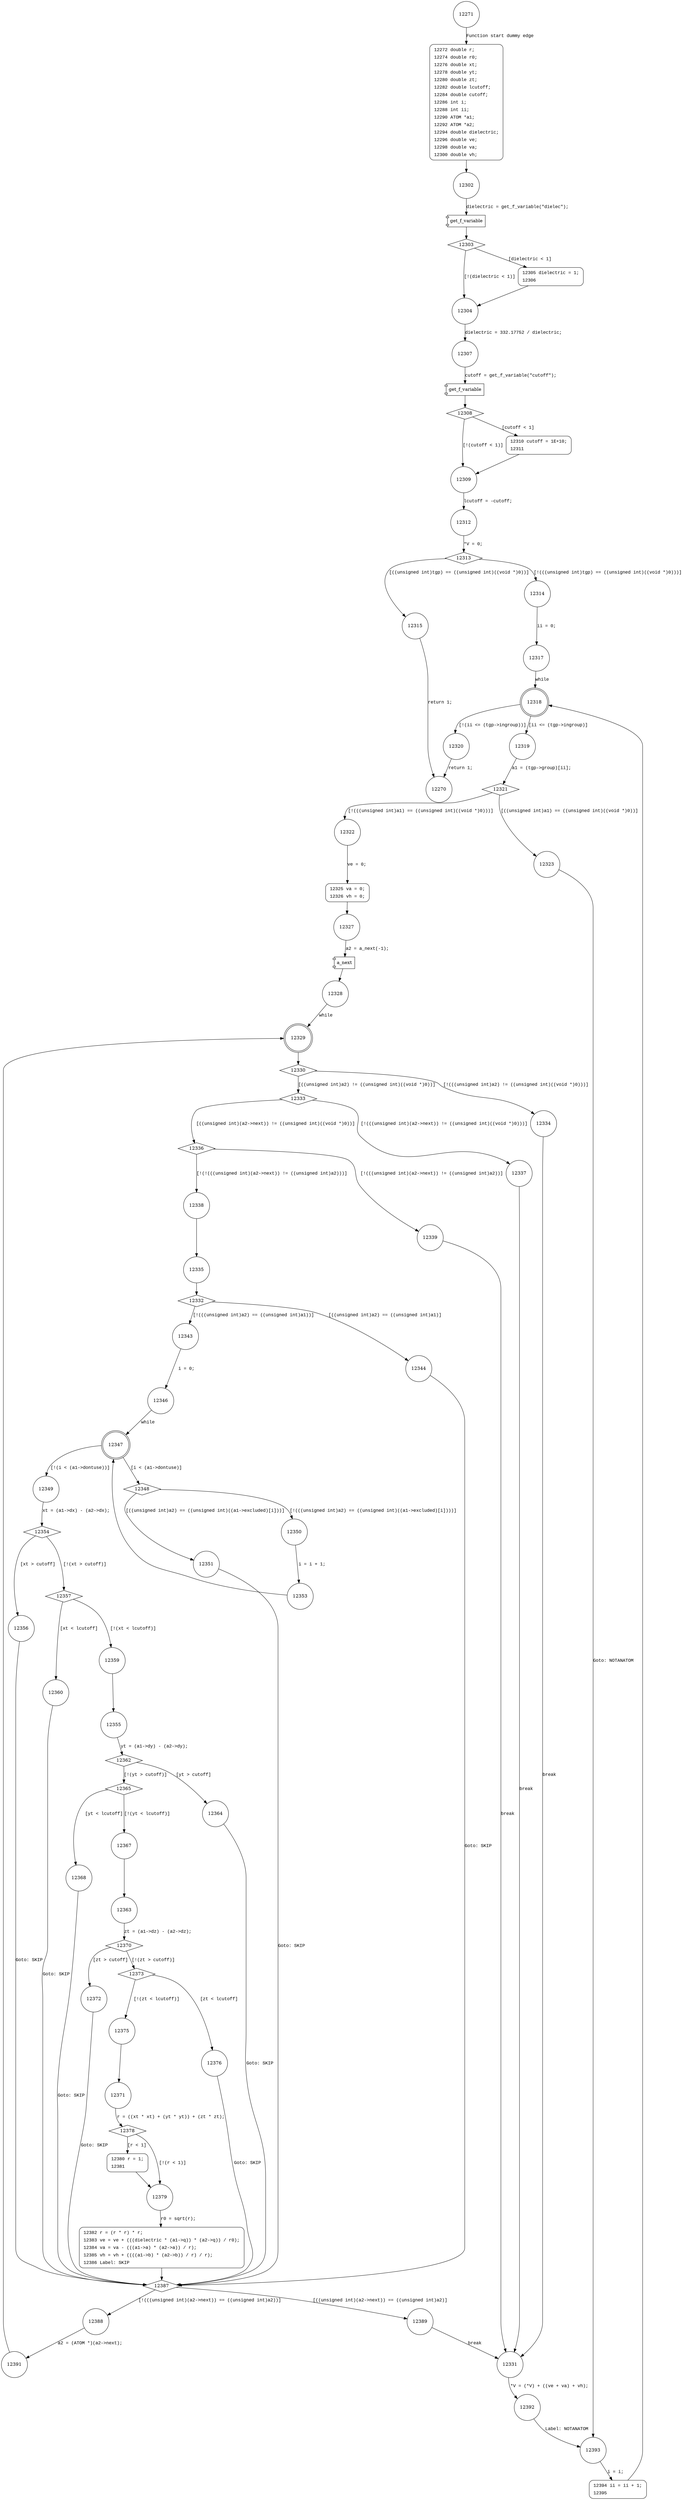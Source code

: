 digraph tg_nonbon {
12271 [shape="circle"]
12272 [shape="circle"]
12302 [shape="circle"]
12303 [shape="diamond"]
12304 [shape="circle"]
12305 [shape="circle"]
12307 [shape="circle"]
12308 [shape="diamond"]
12309 [shape="circle"]
12310 [shape="circle"]
12312 [shape="circle"]
12313 [shape="diamond"]
12314 [shape="circle"]
12315 [shape="circle"]
12317 [shape="circle"]
12318 [shape="doublecircle"]
12320 [shape="circle"]
12319 [shape="circle"]
12321 [shape="diamond"]
12322 [shape="circle"]
12323 [shape="circle"]
12393 [shape="circle"]
12394 [shape="circle"]
12325 [shape="circle"]
12327 [shape="circle"]
12328 [shape="circle"]
12329 [shape="doublecircle"]
12330 [shape="diamond"]
12334 [shape="circle"]
12333 [shape="diamond"]
12337 [shape="circle"]
12336 [shape="diamond"]
12338 [shape="circle"]
12339 [shape="circle"]
12331 [shape="circle"]
12392 [shape="circle"]
12335 [shape="circle"]
12332 [shape="diamond"]
12343 [shape="circle"]
12344 [shape="circle"]
12387 [shape="diamond"]
12388 [shape="circle"]
12389 [shape="circle"]
12391 [shape="circle"]
12346 [shape="circle"]
12347 [shape="doublecircle"]
12349 [shape="circle"]
12348 [shape="diamond"]
12350 [shape="circle"]
12351 [shape="circle"]
12353 [shape="circle"]
12354 [shape="diamond"]
12357 [shape="diamond"]
12356 [shape="circle"]
12359 [shape="circle"]
12360 [shape="circle"]
12355 [shape="circle"]
12362 [shape="diamond"]
12365 [shape="diamond"]
12364 [shape="circle"]
12367 [shape="circle"]
12368 [shape="circle"]
12363 [shape="circle"]
12370 [shape="diamond"]
12373 [shape="diamond"]
12372 [shape="circle"]
12375 [shape="circle"]
12376 [shape="circle"]
12371 [shape="circle"]
12378 [shape="diamond"]
12379 [shape="circle"]
12380 [shape="circle"]
12382 [shape="circle"]
12270 [shape="circle"]
12272 [style="filled,bold" penwidth="1" fillcolor="white" fontname="Courier New" shape="Mrecord" label=<<table border="0" cellborder="0" cellpadding="3" bgcolor="white"><tr><td align="right">12272</td><td align="left">double r;</td></tr><tr><td align="right">12274</td><td align="left">double r0;</td></tr><tr><td align="right">12276</td><td align="left">double xt;</td></tr><tr><td align="right">12278</td><td align="left">double yt;</td></tr><tr><td align="right">12280</td><td align="left">double zt;</td></tr><tr><td align="right">12282</td><td align="left">double lcutoff;</td></tr><tr><td align="right">12284</td><td align="left">double cutoff;</td></tr><tr><td align="right">12286</td><td align="left">int i;</td></tr><tr><td align="right">12288</td><td align="left">int ii;</td></tr><tr><td align="right">12290</td><td align="left">ATOM *a1;</td></tr><tr><td align="right">12292</td><td align="left">ATOM *a2;</td></tr><tr><td align="right">12294</td><td align="left">double dielectric;</td></tr><tr><td align="right">12296</td><td align="left">double ve;</td></tr><tr><td align="right">12298</td><td align="left">double va;</td></tr><tr><td align="right">12300</td><td align="left">double vh;</td></tr></table>>]
12272 -> 12302[label=""]
12305 [style="filled,bold" penwidth="1" fillcolor="white" fontname="Courier New" shape="Mrecord" label=<<table border="0" cellborder="0" cellpadding="3" bgcolor="white"><tr><td align="right">12305</td><td align="left">dielectric = 1;</td></tr><tr><td align="right">12306</td><td align="left"></td></tr></table>>]
12305 -> 12304[label=""]
12310 [style="filled,bold" penwidth="1" fillcolor="white" fontname="Courier New" shape="Mrecord" label=<<table border="0" cellborder="0" cellpadding="3" bgcolor="white"><tr><td align="right">12310</td><td align="left">cutoff = 1E+10;</td></tr><tr><td align="right">12311</td><td align="left"></td></tr></table>>]
12310 -> 12309[label=""]
12394 [style="filled,bold" penwidth="1" fillcolor="white" fontname="Courier New" shape="Mrecord" label=<<table border="0" cellborder="0" cellpadding="3" bgcolor="white"><tr><td align="right">12394</td><td align="left">ii = ii + 1;</td></tr><tr><td align="right">12395</td><td align="left"></td></tr></table>>]
12394 -> 12318[label=""]
12325 [style="filled,bold" penwidth="1" fillcolor="white" fontname="Courier New" shape="Mrecord" label=<<table border="0" cellborder="0" cellpadding="3" bgcolor="white"><tr><td align="right">12325</td><td align="left">va = 0;</td></tr><tr><td align="right">12326</td><td align="left">vh = 0;</td></tr></table>>]
12325 -> 12327[label=""]
12380 [style="filled,bold" penwidth="1" fillcolor="white" fontname="Courier New" shape="Mrecord" label=<<table border="0" cellborder="0" cellpadding="3" bgcolor="white"><tr><td align="right">12380</td><td align="left">r = 1;</td></tr><tr><td align="right">12381</td><td align="left"></td></tr></table>>]
12380 -> 12379[label=""]
12382 [style="filled,bold" penwidth="1" fillcolor="white" fontname="Courier New" shape="Mrecord" label=<<table border="0" cellborder="0" cellpadding="3" bgcolor="white"><tr><td align="right">12382</td><td align="left">r = (r * r) * r;</td></tr><tr><td align="right">12383</td><td align="left">ve = ve + (((dielectric * (a1-&gt;q)) * (a2-&gt;q)) / r0);</td></tr><tr><td align="right">12384</td><td align="left">va = va - (((a1-&gt;a) * (a2-&gt;a)) / r);</td></tr><tr><td align="right">12385</td><td align="left">vh = vh + ((((a1-&gt;b) * (a2-&gt;b)) / r) / r);</td></tr><tr><td align="right">12386</td><td align="left">Label: SKIP</td></tr></table>>]
12382 -> 12387[label=""]
12271 -> 12272 [label="Function start dummy edge" fontname="Courier New"]
100084 [shape="component" label="get_f_variable"]
12302 -> 100084 [label="dielectric = get_f_variable(\"dielec\");" fontname="Courier New"]
100084 -> 12303 [label="" fontname="Courier New"]
12303 -> 12304 [label="[!(dielectric < 1)]" fontname="Courier New"]
12303 -> 12305 [label="[dielectric < 1]" fontname="Courier New"]
12304 -> 12307 [label="dielectric = 332.17752 / dielectric;" fontname="Courier New"]
100085 [shape="component" label="get_f_variable"]
12307 -> 100085 [label="cutoff = get_f_variable(\"cutoff\");" fontname="Courier New"]
100085 -> 12308 [label="" fontname="Courier New"]
12308 -> 12309 [label="[!(cutoff < 1)]" fontname="Courier New"]
12308 -> 12310 [label="[cutoff < 1]" fontname="Courier New"]
12309 -> 12312 [label="lcutoff = -cutoff;" fontname="Courier New"]
12313 -> 12314 [label="[!(((unsigned int)tgp) == ((unsigned int)((void *)0)))]" fontname="Courier New"]
12313 -> 12315 [label="[((unsigned int)tgp) == ((unsigned int)((void *)0))]" fontname="Courier New"]
12314 -> 12317 [label="ii = 0;" fontname="Courier New"]
12318 -> 12320 [label="[!(ii <= (tgp->ingroup))]" fontname="Courier New"]
12318 -> 12319 [label="[ii <= (tgp->ingroup)]" fontname="Courier New"]
12321 -> 12322 [label="[!(((unsigned int)a1) == ((unsigned int)((void *)0)))]" fontname="Courier New"]
12321 -> 12323 [label="[((unsigned int)a1) == ((unsigned int)((void *)0))]" fontname="Courier New"]
12393 -> 12394 [label="i = i;" fontname="Courier New"]
12322 -> 12325 [label="ve = 0;" fontname="Courier New"]
100086 [shape="component" label="a_next"]
12327 -> 100086 [label="a2 = a_next(-1);" fontname="Courier New"]
100086 -> 12328 [label="" fontname="Courier New"]
12329 -> 12330 [label="" fontname="Courier New"]
12330 -> 12334 [label="[!(((unsigned int)a2) != ((unsigned int)((void *)0)))]" fontname="Courier New"]
12330 -> 12333 [label="[((unsigned int)a2) != ((unsigned int)((void *)0))]" fontname="Courier New"]
12333 -> 12337 [label="[!(((unsigned int)(a2->next)) != ((unsigned int)((void *)0)))]" fontname="Courier New"]
12333 -> 12336 [label="[((unsigned int)(a2->next)) != ((unsigned int)((void *)0))]" fontname="Courier New"]
12336 -> 12338 [label="[!(!(((unsigned int)(a2->next)) != ((unsigned int)a2)))]" fontname="Courier New"]
12336 -> 12339 [label="[!(((unsigned int)(a2->next)) != ((unsigned int)a2))]" fontname="Courier New"]
12331 -> 12392 [label="*V = (*V) + ((ve + va) + vh);" fontname="Courier New"]
12338 -> 12335 [label="" fontname="Courier New"]
12332 -> 12343 [label="[!(((unsigned int)a2) == ((unsigned int)a1))]" fontname="Courier New"]
12332 -> 12344 [label="[((unsigned int)a2) == ((unsigned int)a1)]" fontname="Courier New"]
12387 -> 12388 [label="[!(((unsigned int)(a2->next)) == ((unsigned int)a2))]" fontname="Courier New"]
12387 -> 12389 [label="[((unsigned int)(a2->next)) == ((unsigned int)a2)]" fontname="Courier New"]
12388 -> 12391 [label="a2 = (ATOM *)(a2->next);" fontname="Courier New"]
12343 -> 12346 [label="i = 0;" fontname="Courier New"]
12347 -> 12349 [label="[!(i < (a1->dontuse))]" fontname="Courier New"]
12347 -> 12348 [label="[i < (a1->dontuse)]" fontname="Courier New"]
12348 -> 12350 [label="[!(((unsigned int)a2) == ((unsigned int)((a1->excluded)[i])))]" fontname="Courier New"]
12348 -> 12351 [label="[((unsigned int)a2) == ((unsigned int)((a1->excluded)[i]))]" fontname="Courier New"]
12350 -> 12353 [label="i = i + 1;" fontname="Courier New"]
12349 -> 12354 [label="xt = (a1->dx) - (a2->dx);" fontname="Courier New"]
12354 -> 12357 [label="[!(xt > cutoff)]" fontname="Courier New"]
12354 -> 12356 [label="[xt > cutoff]" fontname="Courier New"]
12357 -> 12359 [label="[!(xt < lcutoff)]" fontname="Courier New"]
12357 -> 12360 [label="[xt < lcutoff]" fontname="Courier New"]
12359 -> 12355 [label="" fontname="Courier New"]
12362 -> 12365 [label="[!(yt > cutoff)]" fontname="Courier New"]
12362 -> 12364 [label="[yt > cutoff]" fontname="Courier New"]
12365 -> 12367 [label="[!(yt < lcutoff)]" fontname="Courier New"]
12365 -> 12368 [label="[yt < lcutoff]" fontname="Courier New"]
12367 -> 12363 [label="" fontname="Courier New"]
12370 -> 12373 [label="[!(zt > cutoff)]" fontname="Courier New"]
12370 -> 12372 [label="[zt > cutoff]" fontname="Courier New"]
12373 -> 12375 [label="[!(zt < lcutoff)]" fontname="Courier New"]
12373 -> 12376 [label="[zt < lcutoff]" fontname="Courier New"]
12375 -> 12371 [label="" fontname="Courier New"]
12378 -> 12379 [label="[!(r < 1)]" fontname="Courier New"]
12378 -> 12380 [label="[r < 1]" fontname="Courier New"]
12379 -> 12382 [label="r0 = sqrt(r);" fontname="Courier New"]
12337 -> 12331 [label="break" fontname="Courier New"]
12320 -> 12270 [label="return 1;" fontname="Courier New"]
12312 -> 12313 [label="*V = 0;" fontname="Courier New"]
12315 -> 12270 [label="return 1;" fontname="Courier New"]
12317 -> 12318 [label="while" fontname="Courier New"]
12319 -> 12321 [label="a1 = (tgp->group)[ii];" fontname="Courier New"]
12323 -> 12393 [label="Goto: NOTANATOM" fontname="Courier New"]
12328 -> 12329 [label="while" fontname="Courier New"]
12339 -> 12331 [label="break" fontname="Courier New"]
12392 -> 12393 [label="Label: NOTANATOM" fontname="Courier New"]
12335 -> 12332 [label="" fontname="Courier New"]
12344 -> 12387 [label="Goto: SKIP" fontname="Courier New"]
12389 -> 12331 [label="break" fontname="Courier New"]
12391 -> 12329 [label="" fontname="Courier New"]
12346 -> 12347 [label="while" fontname="Courier New"]
12351 -> 12387 [label="Goto: SKIP" fontname="Courier New"]
12353 -> 12347 [label="" fontname="Courier New"]
12356 -> 12387 [label="Goto: SKIP" fontname="Courier New"]
12360 -> 12387 [label="Goto: SKIP" fontname="Courier New"]
12355 -> 12362 [label="yt = (a1->dy) - (a2->dy);" fontname="Courier New"]
12364 -> 12387 [label="Goto: SKIP" fontname="Courier New"]
12368 -> 12387 [label="Goto: SKIP" fontname="Courier New"]
12363 -> 12370 [label="zt = (a1->dz) - (a2->dz);" fontname="Courier New"]
12372 -> 12387 [label="Goto: SKIP" fontname="Courier New"]
12376 -> 12387 [label="Goto: SKIP" fontname="Courier New"]
12371 -> 12378 [label="r = ((xt * xt) + (yt * yt)) + (zt * zt);" fontname="Courier New"]
12334 -> 12331 [label="break" fontname="Courier New"]
}